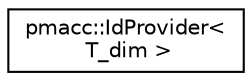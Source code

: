 digraph "Graphical Class Hierarchy"
{
 // LATEX_PDF_SIZE
  edge [fontname="Helvetica",fontsize="10",labelfontname="Helvetica",labelfontsize="10"];
  node [fontname="Helvetica",fontsize="10",shape=record];
  rankdir="LR";
  Node0 [label="pmacc::IdProvider\<\l T_dim \>",height=0.2,width=0.4,color="black", fillcolor="white", style="filled",URL="$classpmacc_1_1_id_provider.html",tooltip="Provider for globally unique ids (even across ranks) Implemented for use in static contexts which all..."];
}
